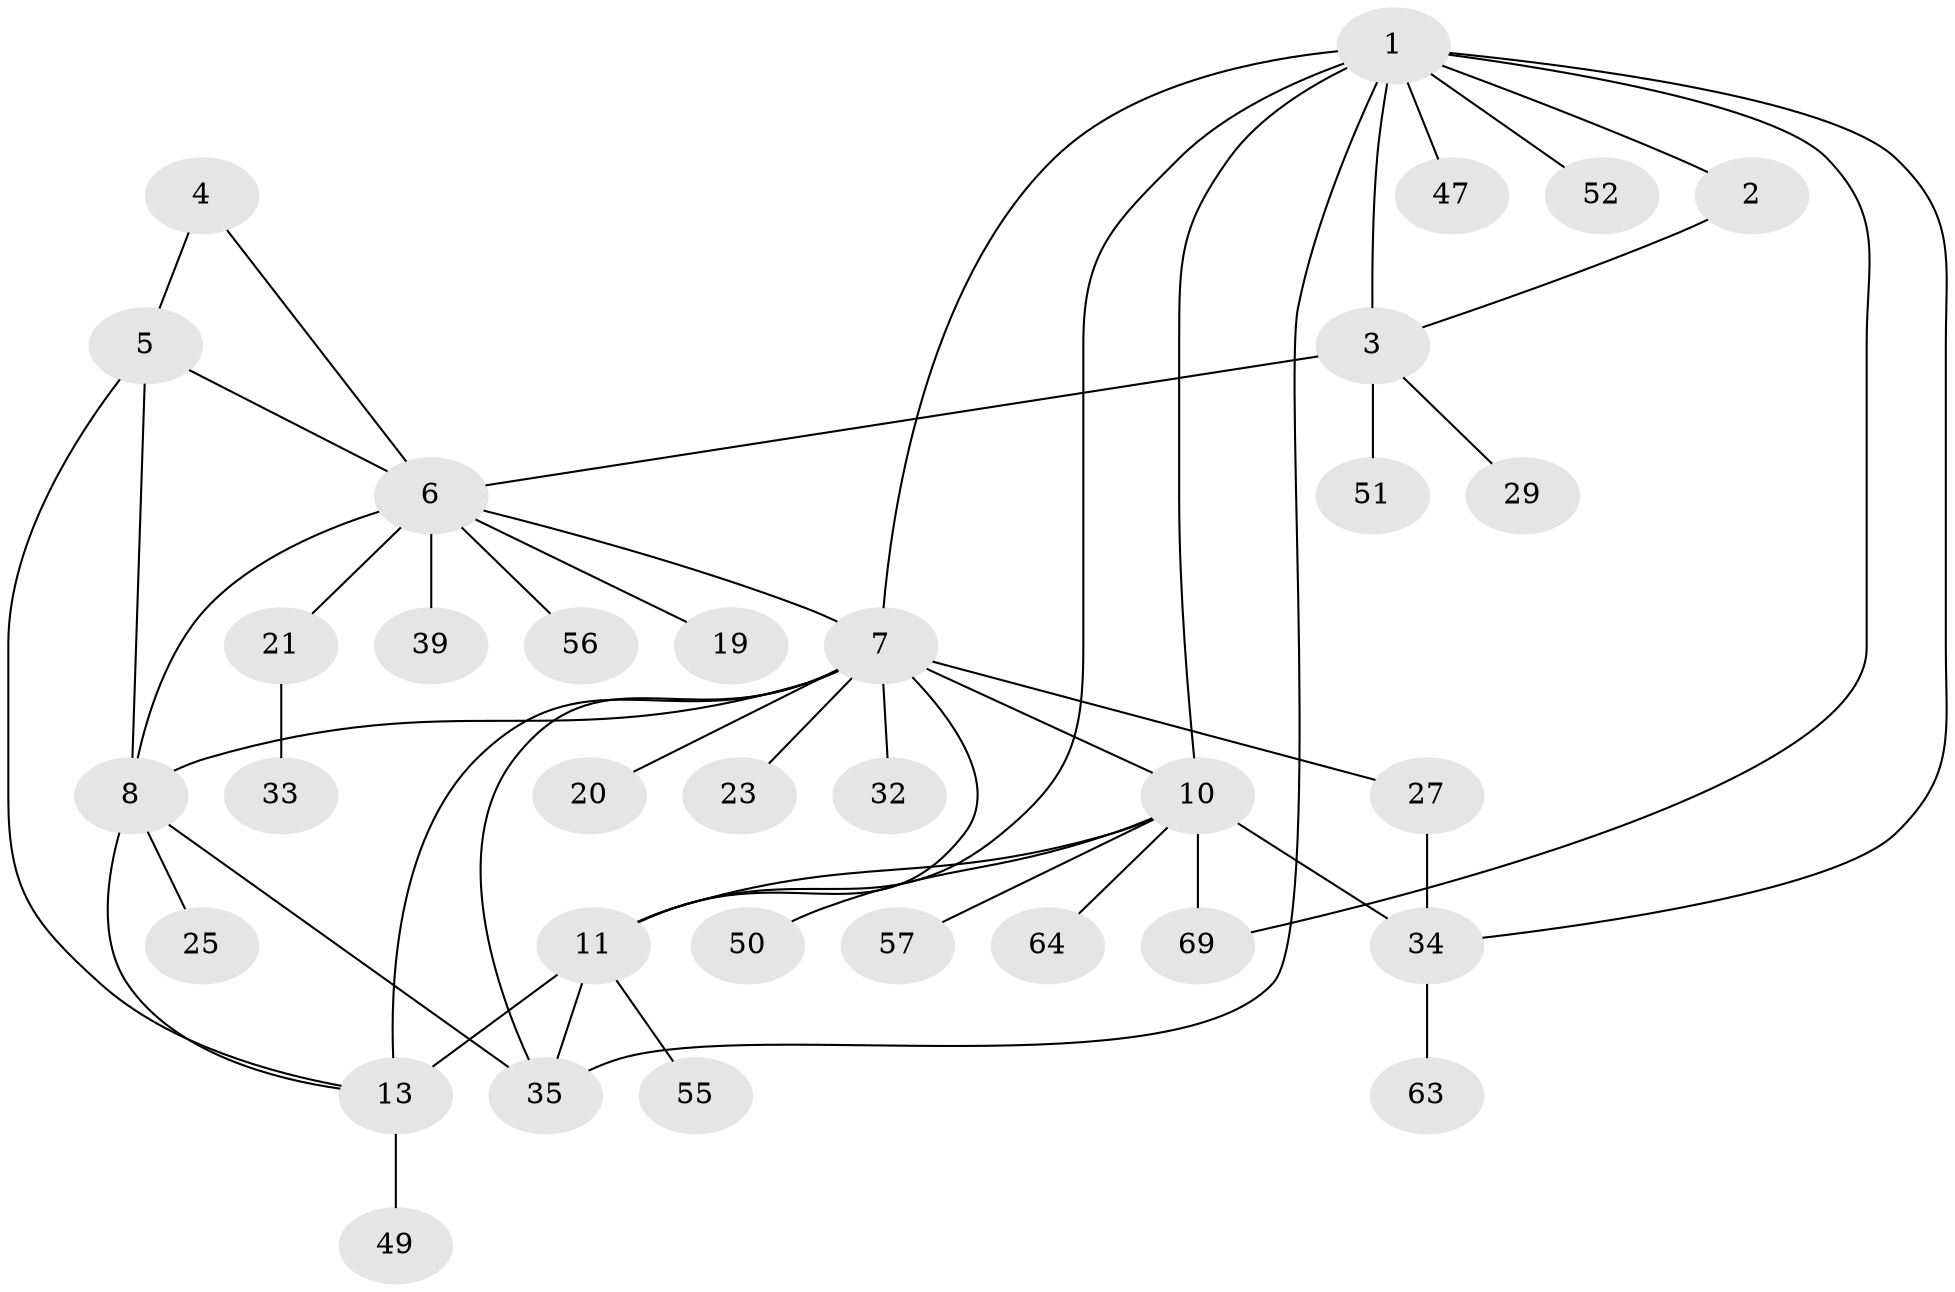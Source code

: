 // original degree distribution, {10: 0.014492753623188406, 2: 0.2028985507246377, 7: 0.043478260869565216, 4: 0.028985507246376812, 9: 0.028985507246376812, 11: 0.014492753623188406, 5: 0.014492753623188406, 6: 0.057971014492753624, 1: 0.5217391304347826, 3: 0.07246376811594203}
// Generated by graph-tools (version 1.1) at 2025/15/03/09/25 04:15:58]
// undirected, 34 vertices, 50 edges
graph export_dot {
graph [start="1"]
  node [color=gray90,style=filled];
  1;
  2;
  3 [super="+28+17"];
  4;
  5;
  6;
  7 [super="+26+9+59+48"];
  8 [super="+24"];
  10 [super="+22"];
  11 [super="+15"];
  13 [super="+14+16+53+31"];
  19;
  20 [super="+67"];
  21;
  23;
  25;
  27 [super="+45"];
  29;
  32;
  33 [super="+36"];
  34 [super="+41"];
  35 [super="+37"];
  39;
  47;
  49;
  50;
  51;
  52;
  55;
  56;
  57;
  63;
  64;
  69;
  1 -- 2;
  1 -- 3;
  1 -- 7;
  1 -- 10;
  1 -- 34;
  1 -- 35;
  1 -- 47;
  1 -- 52;
  1 -- 69;
  1 -- 11;
  2 -- 3;
  3 -- 6;
  3 -- 29;
  3 -- 51;
  4 -- 5;
  4 -- 6;
  5 -- 6;
  5 -- 8;
  5 -- 13;
  6 -- 19;
  6 -- 21;
  6 -- 39;
  6 -- 56;
  6 -- 8;
  6 -- 7;
  7 -- 8 [weight=2];
  7 -- 23;
  7 -- 27;
  7 -- 32;
  7 -- 13;
  7 -- 35;
  7 -- 20;
  7 -- 10;
  7 -- 11;
  8 -- 13;
  8 -- 25;
  8 -- 35;
  10 -- 11;
  10 -- 34;
  10 -- 50;
  10 -- 57;
  10 -- 64;
  10 -- 69;
  11 -- 55;
  11 -- 13 [weight=3];
  11 -- 35;
  13 -- 49;
  21 -- 33;
  27 -- 34;
  34 -- 63;
}
